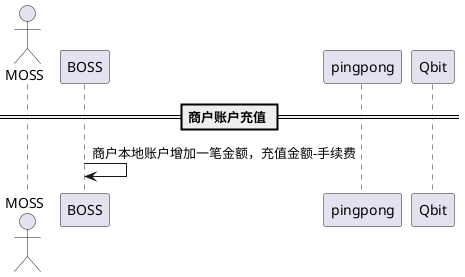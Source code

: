 @startuml
'https://plantuml.com/sequence-diagram

actor MOSS
participant BOSS
participant pingpong
participant Qbit

== 商户账户充值 ==

BOSS -> BOSS: 商户本地账户增加一笔金额，充值金额-手续费
@enduml